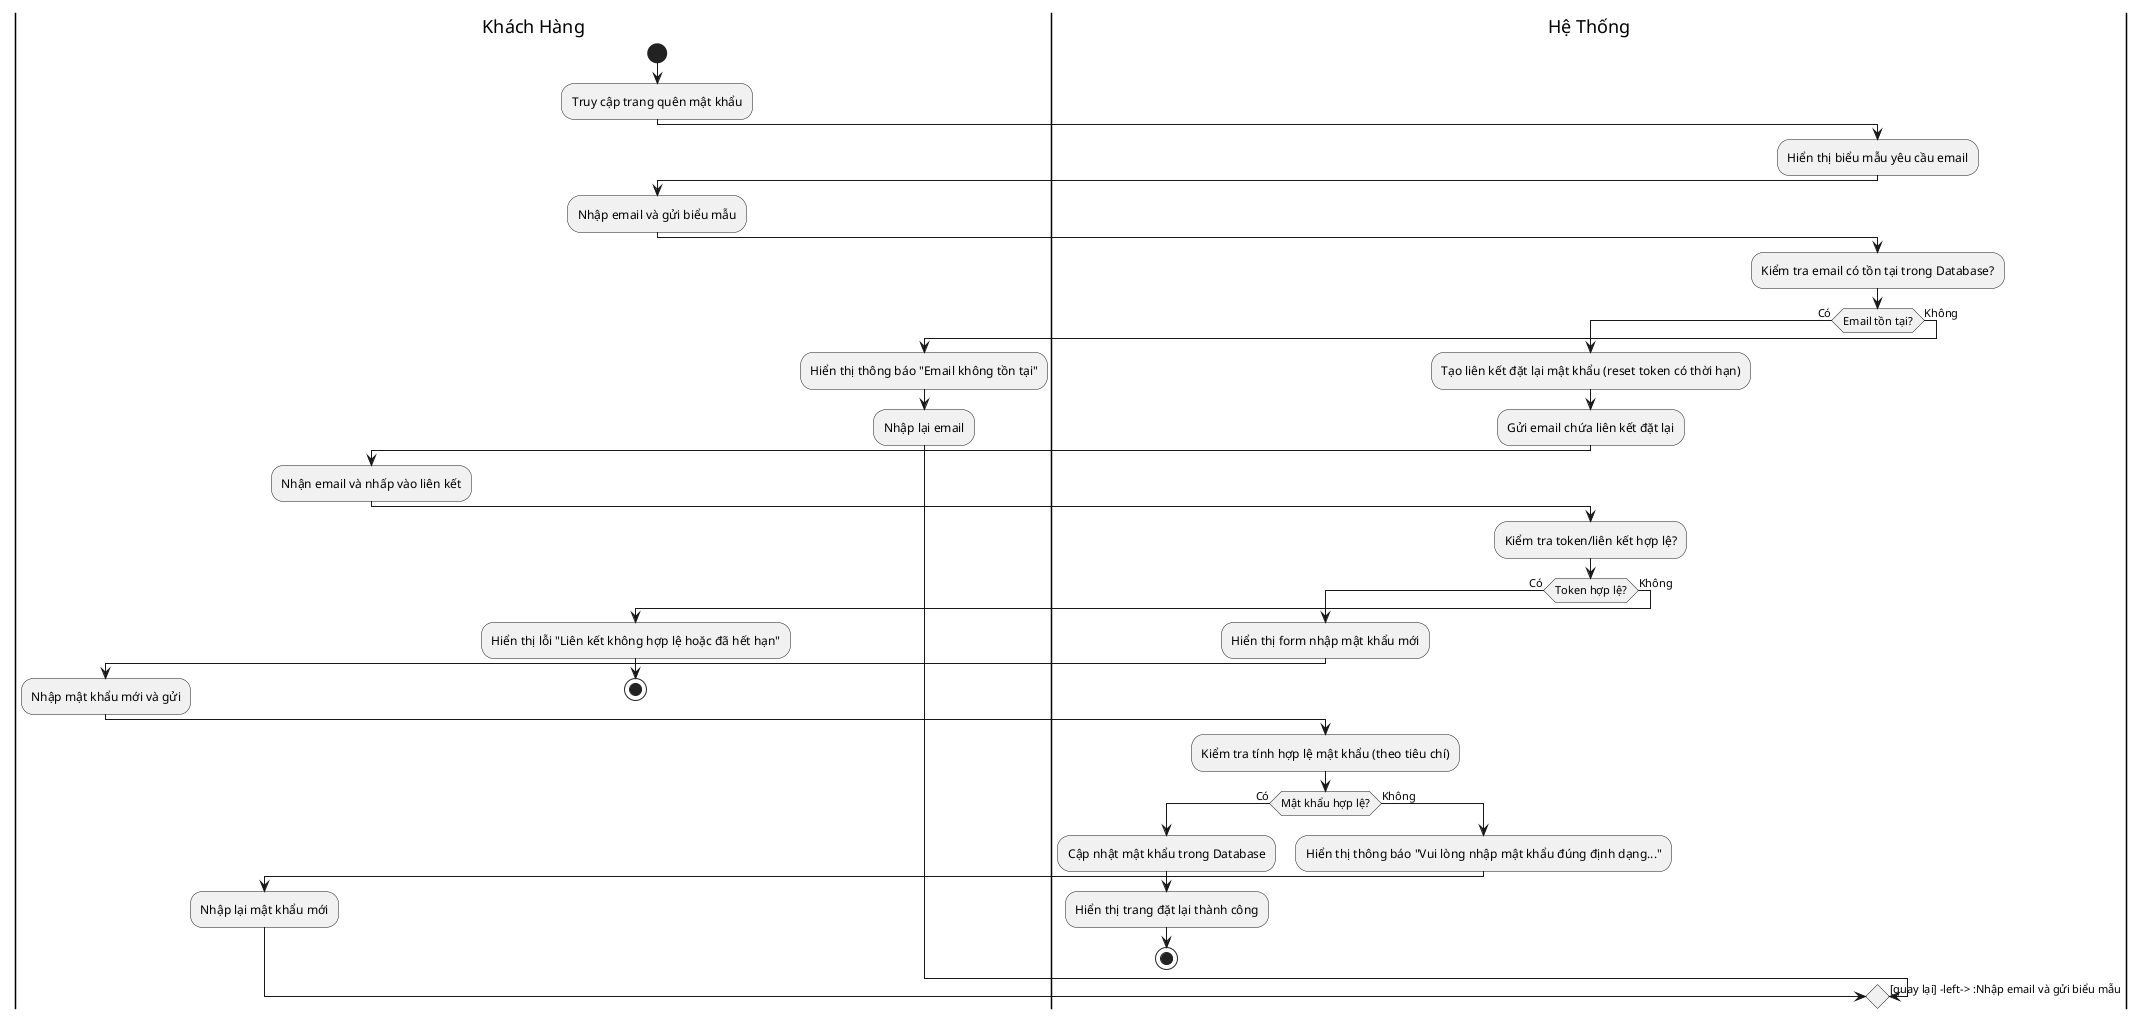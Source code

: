 @startuml
|Khách Hàng|
start
:Truy cập trang quên mật khẩu;
|Hệ Thống|
:Hiển thị biểu mẫu yêu cầu email;
|Khách Hàng|
:Nhập email và gửi biểu mẫu;
|Hệ Thống|
:Kiểm tra email có tồn tại trong Database?;
if (Email tồn tại?) then (Có)
  :Tạo liên kết đặt lại mật khẩu (reset token có thời hạn);
  :Gửi email chứa liên kết đặt lại;
  |Khách Hàng|
  :Nhận email và nhấp vào liên kết;
  |Hệ Thống|
  :Kiểm tra token/liên kết hợp lệ?;
  if (Token hợp lệ?) then (Có)
    :Hiển thị form nhập mật khẩu mới;
    |Khách Hàng|
    :Nhập mật khẩu mới và gửi;
    |Hệ Thống|
    :Kiểm tra tính hợp lệ mật khẩu (theo tiêu chí);
    if (Mật khẩu hợp lệ?) then (Có)
      :Cập nhật mật khẩu trong Database;
      :Hiển thị trang đặt lại thành công;
      stop
    else (Không)
      :Hiển thị thông báo "Vui lòng nhập mật khẩu đúng định dạng...";
      |Khách Hàng|
      :Nhập lại mật khẩu mới;
      -> [quay lại] -left-> :Nhập mật khẩu mới và gửi;
    endif
  else (Không)
    :Hiển thị lỗi "Liên kết không hợp lệ hoặc đã hết hạn";
    stop
  endif
else (Không)
  :Hiển thị thông báo "Email không tồn tại";
  |Khách Hàng|
  :Nhập lại email;
  -> [quay lại] -left-> :Nhập email và gửi biểu mẫu;
endif
@enduml